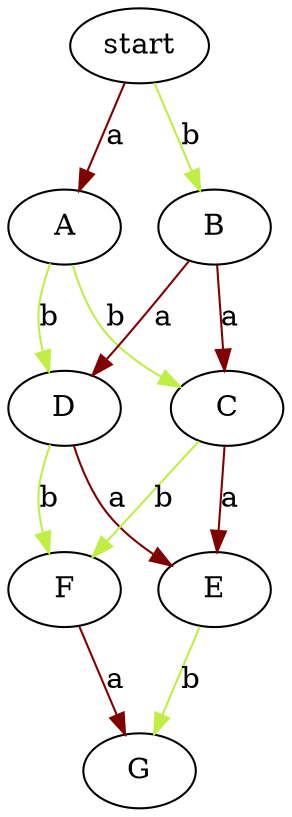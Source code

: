 digraph G {
	"F" -> "G" [label="a", color="#800000"]
	"E" -> "G" [label="b", color="#bfef45"]
	"start" -> "A" [label="a", color="#800000"]
	"start" -> "B" [label="b", color="#bfef45"]
	"A" -> "D" [label="b", color="#bfef45"]
	"A" -> "C" [label="b", color="#bfef45"]
	"D" -> "F" [label="b", color="#bfef45"]
	"D" -> "E" [label="a", color="#800000"]
	"C" -> "F" [label="b", color="#bfef45"]
	"C" -> "E" [label="a", color="#800000"]
	"B" -> "D" [label="a", color="#800000"]
	"B" -> "C" [label="a", color="#800000"]
} 
 /* 
	> "start" -"a"-> "A" / > "start" -"b"-> "B"
	> "D" -"a"-> "E" / > "D" -"b"-> "F"
	< "G" -"b"-> "E" / < "G" -"a"-> "F"
	< "D" -"a"-> "B" / > "D" -"a"-> "E"
	> "A" -"b"-> "C" / > "A" -"b"-> "D"
	> "start" -"a"-> "A" / > "E" -"b"-> "G"
	< "C" -"b"-> "A" / > "C" -"a"-> "E"
	< "C" -"a"-> "B" / > "C" -"a"-> "E"
	< "D" -"b"-> "A" / > "D" -"a"-> "E"
	< "F" -"b"-> "C" / < "F" -"b"-> "D"
	< "B" -"b"-> "start" / > "B" -"a"-> "D"
	< "A" -"a"-> "start" / > "A" -"b"-> "D"
	> "start" -"a"-> "A" / > "A" -"b"-> "D"
	> "start" -"a"-> "A" / > "D" -"b"-> "F"
	> "start" -"a"-> "A" / > "C" -"b"-> "F"
	< "D" -"a"-> "B" / > "D" -"b"-> "F"
	< "E" -"a"-> "C" / < "E" -"a"-> "D"
	< "C" -"a"-> "B" / > "C" -"b"-> "F"
	< "C" -"b"-> "A" / > "C" -"b"-> "F"
	< "D" -"b"-> "A" / > "D" -"b"-> "F"
	< "E" -"a"-> "C" / > "E" -"b"-> "G"
	> "B" -"a"-> "C" / > "B" -"a"-> "D"
	> "start" -"a"-> "A" / > "A" -"b"-> "C"
	< "A" -"a"-> "start" / > "A" -"b"-> "C"
	> "C" -"a"-> "E" / > "C" -"b"-> "F"
	< "F" -"b"-> "C" / > "F" -"a"-> "G"
	< "C" -"b"-> "A" / < "C" -"a"-> "B"
	< "B" -"b"-> "start" / > "B" -"a"-> "C"
	< "E" -"a"-> "D" / > "E" -"b"-> "G"
	< "F" -"b"-> "D" / > "F" -"a"-> "G"
	< "D" -"b"-> "A" / < "D" -"a"-> "B"
*/
